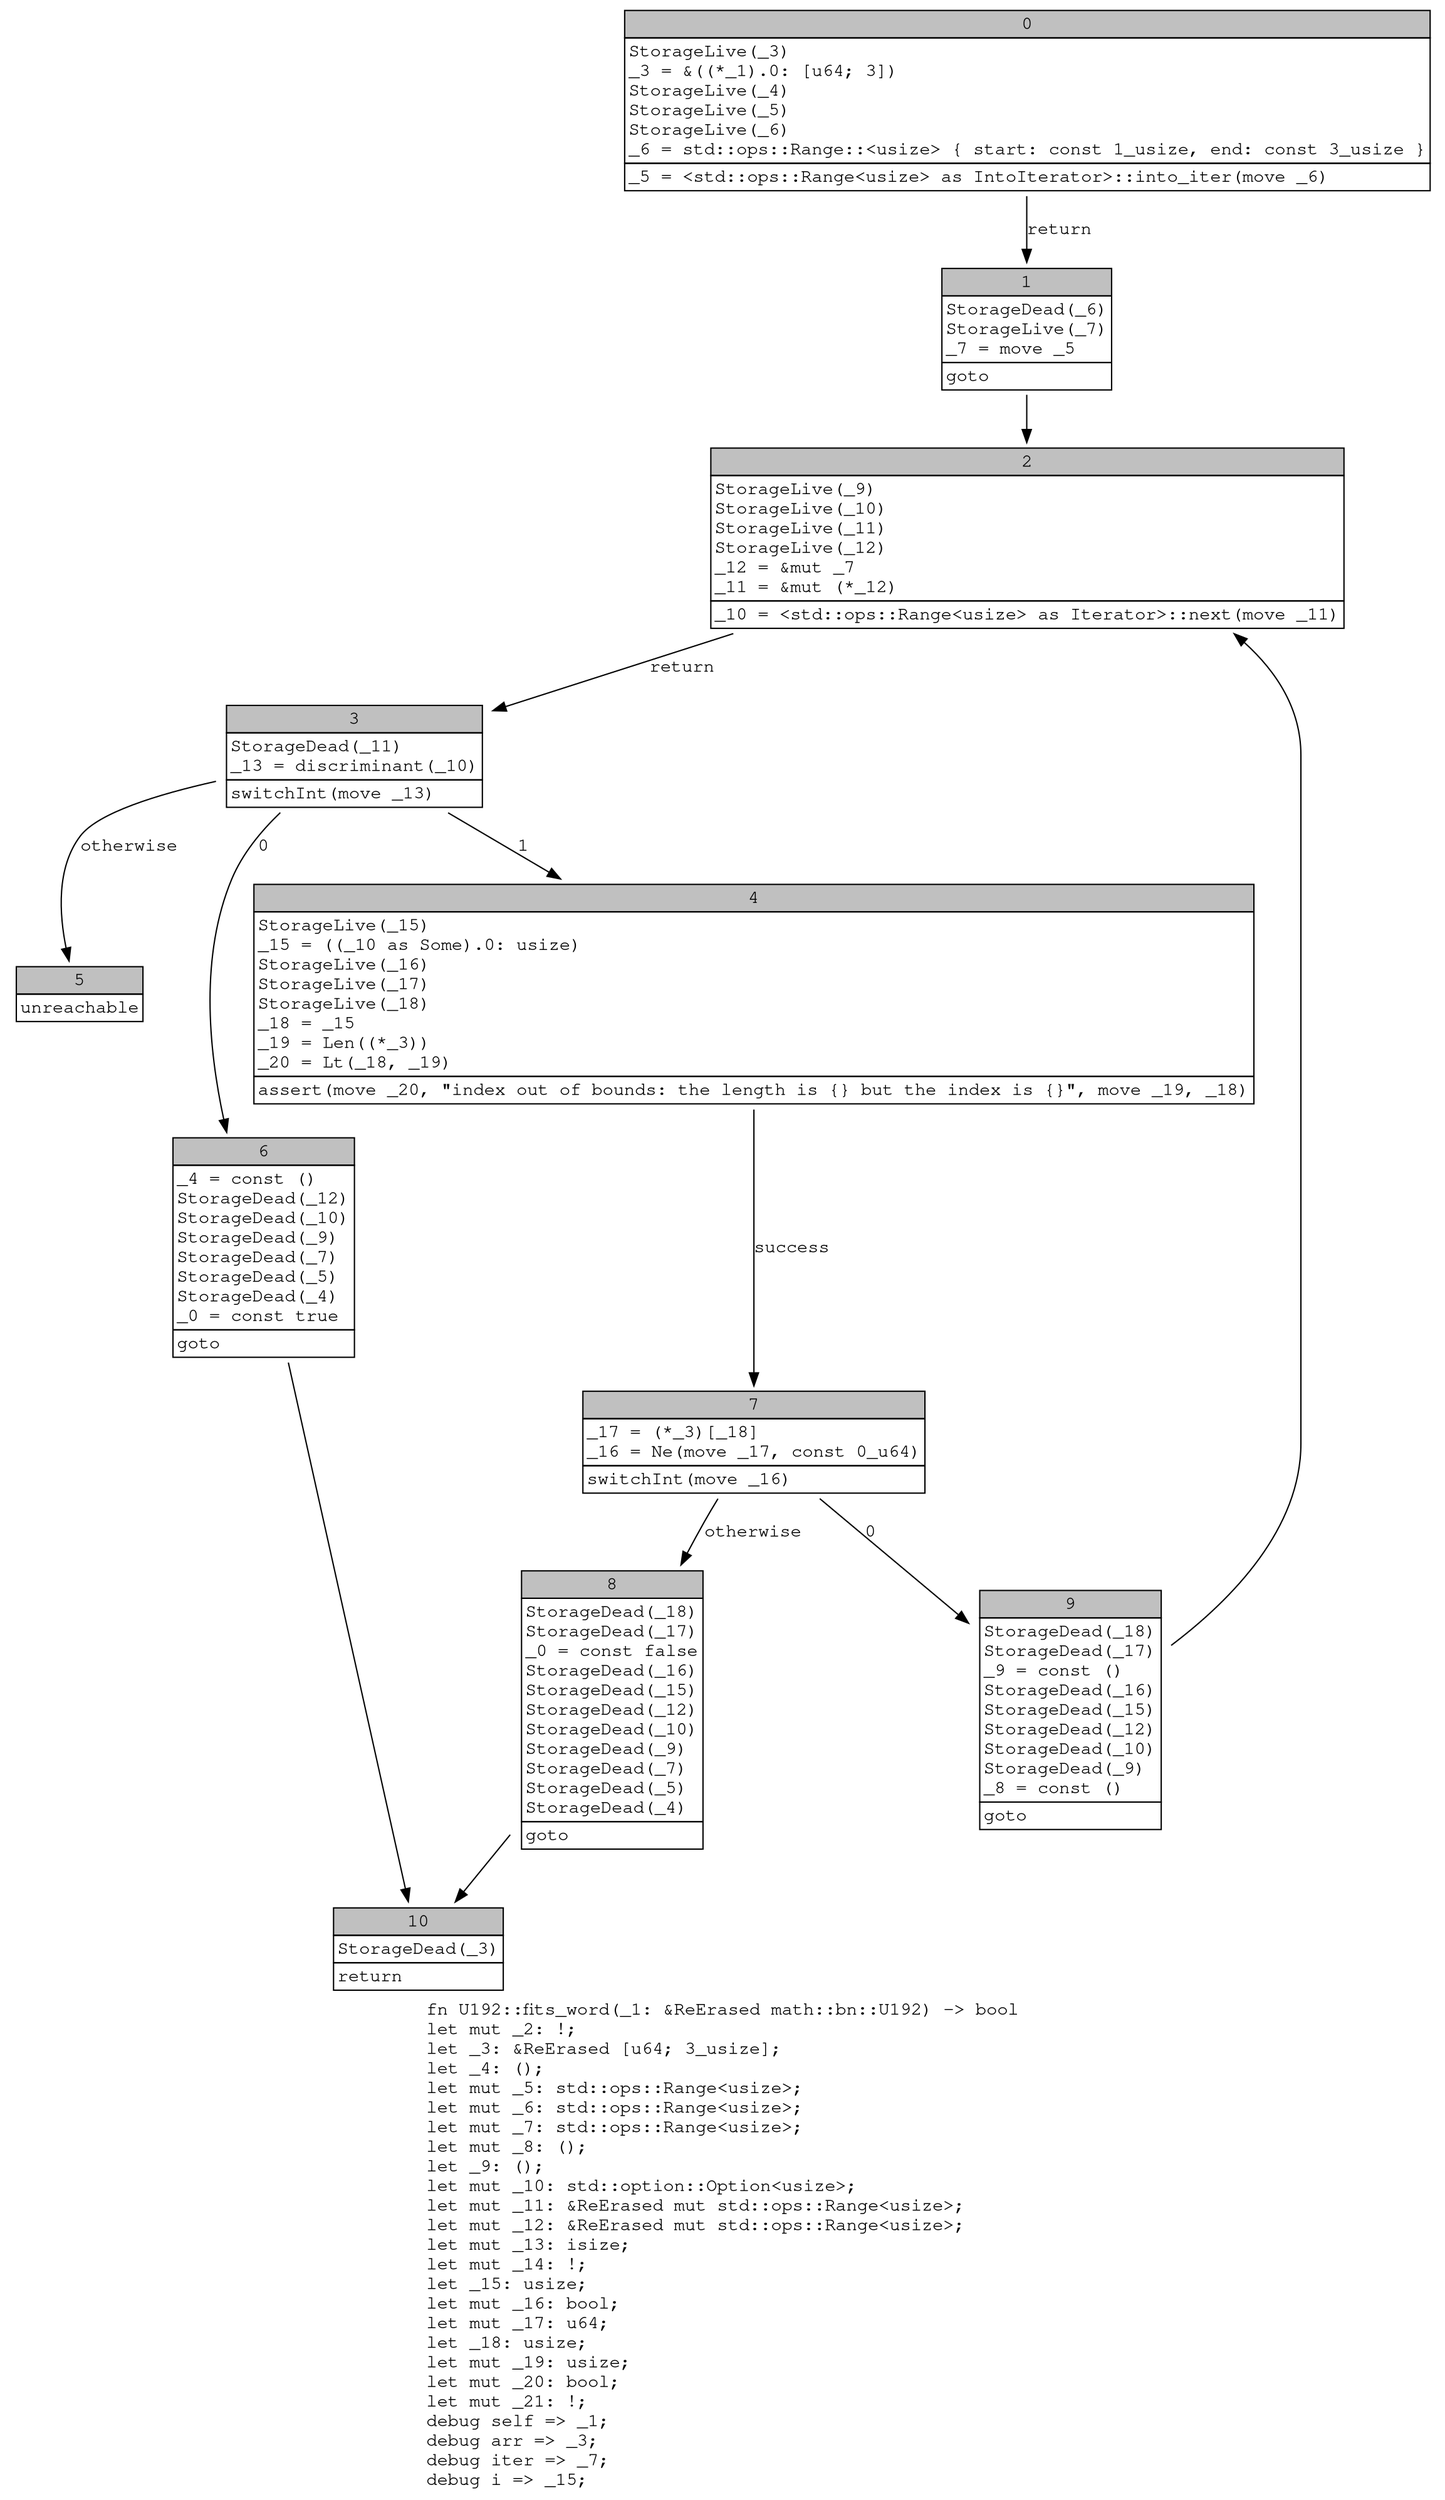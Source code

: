 digraph Mir_0_14478 {
    graph [fontname="Courier, monospace"];
    node [fontname="Courier, monospace"];
    edge [fontname="Courier, monospace"];
    label=<fn U192::fits_word(_1: &amp;ReErased math::bn::U192) -&gt; bool<br align="left"/>let mut _2: !;<br align="left"/>let _3: &amp;ReErased [u64; 3_usize];<br align="left"/>let _4: ();<br align="left"/>let mut _5: std::ops::Range&lt;usize&gt;;<br align="left"/>let mut _6: std::ops::Range&lt;usize&gt;;<br align="left"/>let mut _7: std::ops::Range&lt;usize&gt;;<br align="left"/>let mut _8: ();<br align="left"/>let _9: ();<br align="left"/>let mut _10: std::option::Option&lt;usize&gt;;<br align="left"/>let mut _11: &amp;ReErased mut std::ops::Range&lt;usize&gt;;<br align="left"/>let mut _12: &amp;ReErased mut std::ops::Range&lt;usize&gt;;<br align="left"/>let mut _13: isize;<br align="left"/>let mut _14: !;<br align="left"/>let _15: usize;<br align="left"/>let mut _16: bool;<br align="left"/>let mut _17: u64;<br align="left"/>let _18: usize;<br align="left"/>let mut _19: usize;<br align="left"/>let mut _20: bool;<br align="left"/>let mut _21: !;<br align="left"/>debug self =&gt; _1;<br align="left"/>debug arr =&gt; _3;<br align="left"/>debug iter =&gt; _7;<br align="left"/>debug i =&gt; _15;<br align="left"/>>;
    bb0__0_14478 [shape="none", label=<<table border="0" cellborder="1" cellspacing="0"><tr><td bgcolor="gray" align="center" colspan="1">0</td></tr><tr><td align="left" balign="left">StorageLive(_3)<br/>_3 = &amp;((*_1).0: [u64; 3])<br/>StorageLive(_4)<br/>StorageLive(_5)<br/>StorageLive(_6)<br/>_6 = std::ops::Range::&lt;usize&gt; { start: const 1_usize, end: const 3_usize }<br/></td></tr><tr><td align="left">_5 = &lt;std::ops::Range&lt;usize&gt; as IntoIterator&gt;::into_iter(move _6)</td></tr></table>>];
    bb1__0_14478 [shape="none", label=<<table border="0" cellborder="1" cellspacing="0"><tr><td bgcolor="gray" align="center" colspan="1">1</td></tr><tr><td align="left" balign="left">StorageDead(_6)<br/>StorageLive(_7)<br/>_7 = move _5<br/></td></tr><tr><td align="left">goto</td></tr></table>>];
    bb2__0_14478 [shape="none", label=<<table border="0" cellborder="1" cellspacing="0"><tr><td bgcolor="gray" align="center" colspan="1">2</td></tr><tr><td align="left" balign="left">StorageLive(_9)<br/>StorageLive(_10)<br/>StorageLive(_11)<br/>StorageLive(_12)<br/>_12 = &amp;mut _7<br/>_11 = &amp;mut (*_12)<br/></td></tr><tr><td align="left">_10 = &lt;std::ops::Range&lt;usize&gt; as Iterator&gt;::next(move _11)</td></tr></table>>];
    bb3__0_14478 [shape="none", label=<<table border="0" cellborder="1" cellspacing="0"><tr><td bgcolor="gray" align="center" colspan="1">3</td></tr><tr><td align="left" balign="left">StorageDead(_11)<br/>_13 = discriminant(_10)<br/></td></tr><tr><td align="left">switchInt(move _13)</td></tr></table>>];
    bb4__0_14478 [shape="none", label=<<table border="0" cellborder="1" cellspacing="0"><tr><td bgcolor="gray" align="center" colspan="1">4</td></tr><tr><td align="left" balign="left">StorageLive(_15)<br/>_15 = ((_10 as Some).0: usize)<br/>StorageLive(_16)<br/>StorageLive(_17)<br/>StorageLive(_18)<br/>_18 = _15<br/>_19 = Len((*_3))<br/>_20 = Lt(_18, _19)<br/></td></tr><tr><td align="left">assert(move _20, &quot;index out of bounds: the length is {} but the index is {}&quot;, move _19, _18)</td></tr></table>>];
    bb5__0_14478 [shape="none", label=<<table border="0" cellborder="1" cellspacing="0"><tr><td bgcolor="gray" align="center" colspan="1">5</td></tr><tr><td align="left">unreachable</td></tr></table>>];
    bb6__0_14478 [shape="none", label=<<table border="0" cellborder="1" cellspacing="0"><tr><td bgcolor="gray" align="center" colspan="1">6</td></tr><tr><td align="left" balign="left">_4 = const ()<br/>StorageDead(_12)<br/>StorageDead(_10)<br/>StorageDead(_9)<br/>StorageDead(_7)<br/>StorageDead(_5)<br/>StorageDead(_4)<br/>_0 = const true<br/></td></tr><tr><td align="left">goto</td></tr></table>>];
    bb7__0_14478 [shape="none", label=<<table border="0" cellborder="1" cellspacing="0"><tr><td bgcolor="gray" align="center" colspan="1">7</td></tr><tr><td align="left" balign="left">_17 = (*_3)[_18]<br/>_16 = Ne(move _17, const 0_u64)<br/></td></tr><tr><td align="left">switchInt(move _16)</td></tr></table>>];
    bb8__0_14478 [shape="none", label=<<table border="0" cellborder="1" cellspacing="0"><tr><td bgcolor="gray" align="center" colspan="1">8</td></tr><tr><td align="left" balign="left">StorageDead(_18)<br/>StorageDead(_17)<br/>_0 = const false<br/>StorageDead(_16)<br/>StorageDead(_15)<br/>StorageDead(_12)<br/>StorageDead(_10)<br/>StorageDead(_9)<br/>StorageDead(_7)<br/>StorageDead(_5)<br/>StorageDead(_4)<br/></td></tr><tr><td align="left">goto</td></tr></table>>];
    bb9__0_14478 [shape="none", label=<<table border="0" cellborder="1" cellspacing="0"><tr><td bgcolor="gray" align="center" colspan="1">9</td></tr><tr><td align="left" balign="left">StorageDead(_18)<br/>StorageDead(_17)<br/>_9 = const ()<br/>StorageDead(_16)<br/>StorageDead(_15)<br/>StorageDead(_12)<br/>StorageDead(_10)<br/>StorageDead(_9)<br/>_8 = const ()<br/></td></tr><tr><td align="left">goto</td></tr></table>>];
    bb10__0_14478 [shape="none", label=<<table border="0" cellborder="1" cellspacing="0"><tr><td bgcolor="gray" align="center" colspan="1">10</td></tr><tr><td align="left" balign="left">StorageDead(_3)<br/></td></tr><tr><td align="left">return</td></tr></table>>];
    bb0__0_14478 -> bb1__0_14478 [label="return"];
    bb1__0_14478 -> bb2__0_14478 [label=""];
    bb2__0_14478 -> bb3__0_14478 [label="return"];
    bb3__0_14478 -> bb6__0_14478 [label="0"];
    bb3__0_14478 -> bb4__0_14478 [label="1"];
    bb3__0_14478 -> bb5__0_14478 [label="otherwise"];
    bb4__0_14478 -> bb7__0_14478 [label="success"];
    bb6__0_14478 -> bb10__0_14478 [label=""];
    bb7__0_14478 -> bb9__0_14478 [label="0"];
    bb7__0_14478 -> bb8__0_14478 [label="otherwise"];
    bb8__0_14478 -> bb10__0_14478 [label=""];
    bb9__0_14478 -> bb2__0_14478 [label=""];
}
